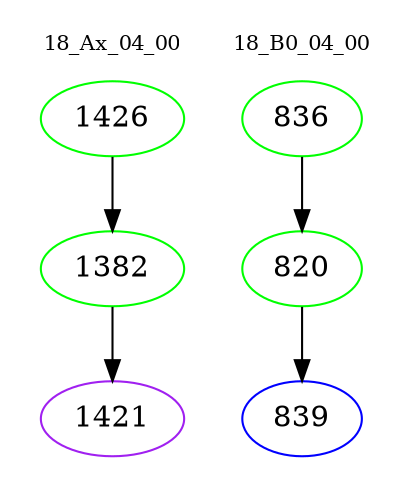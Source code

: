 digraph{
subgraph cluster_0 {
color = white
label = "18_Ax_04_00";
fontsize=10;
T0_1426 [label="1426", color="green"]
T0_1426 -> T0_1382 [color="black"]
T0_1382 [label="1382", color="green"]
T0_1382 -> T0_1421 [color="black"]
T0_1421 [label="1421", color="purple"]
}
subgraph cluster_1 {
color = white
label = "18_B0_04_00";
fontsize=10;
T1_836 [label="836", color="green"]
T1_836 -> T1_820 [color="black"]
T1_820 [label="820", color="green"]
T1_820 -> T1_839 [color="black"]
T1_839 [label="839", color="blue"]
}
}
